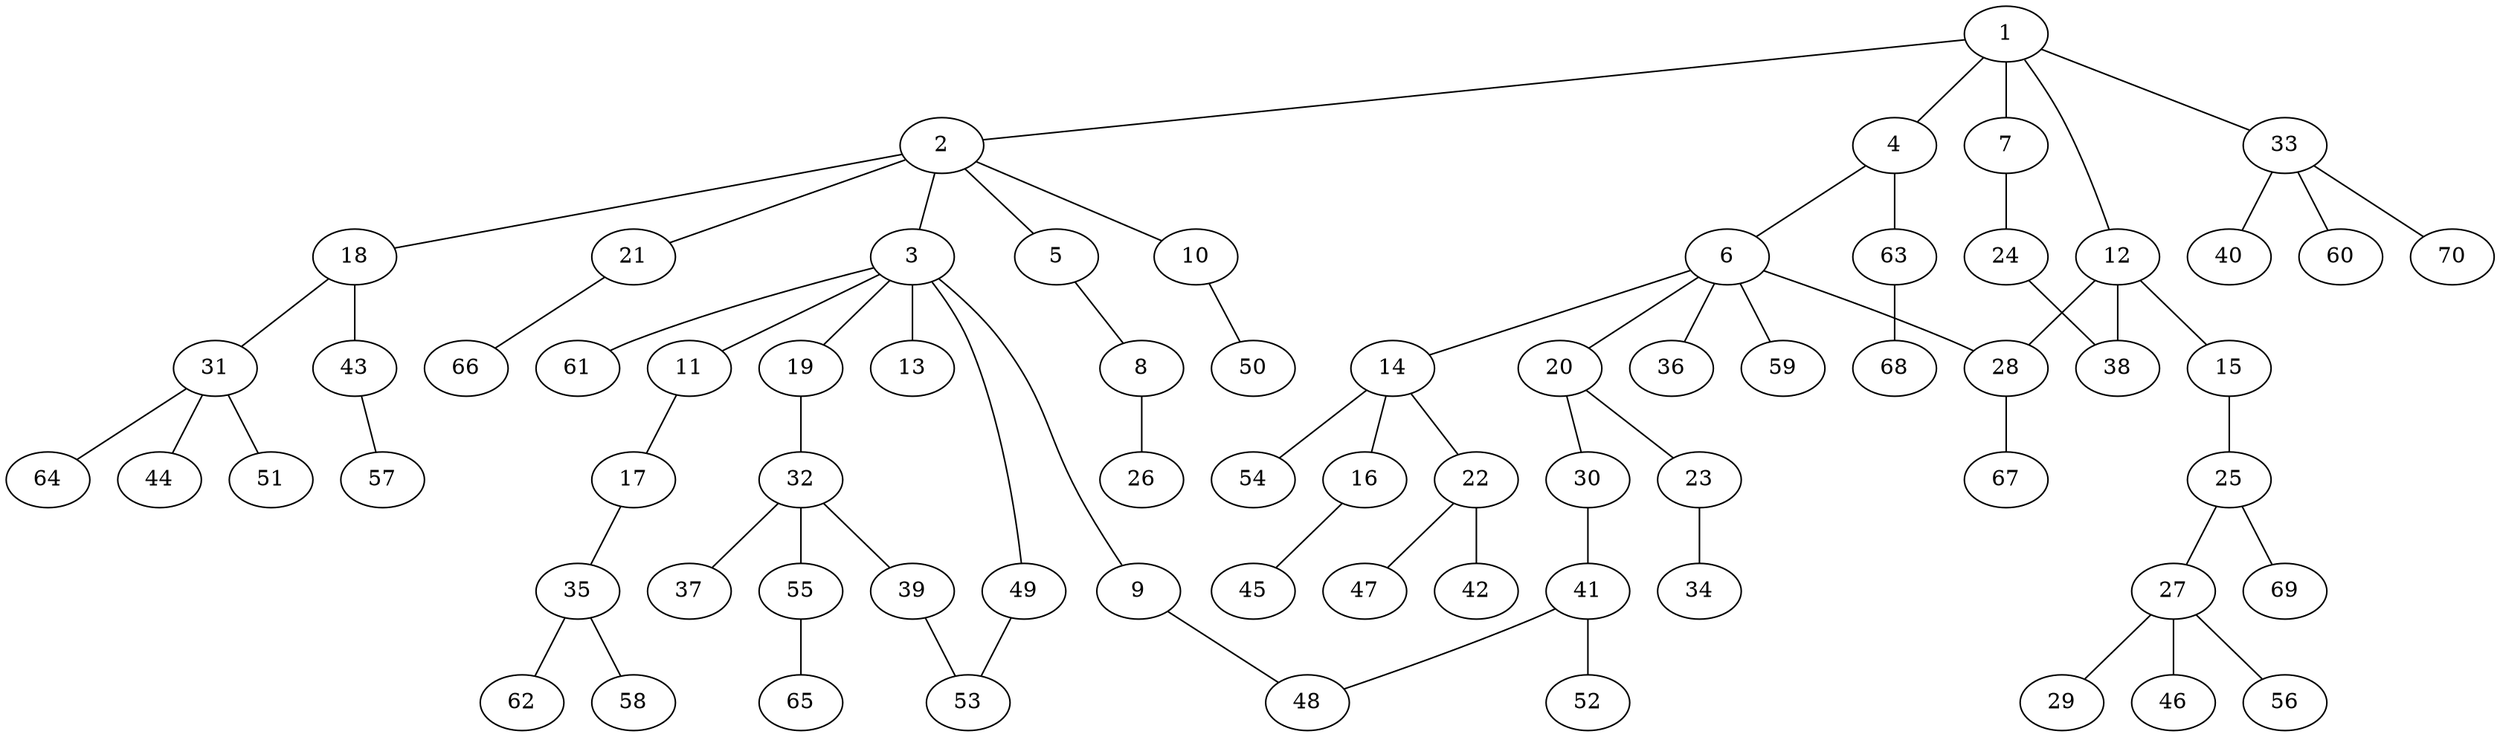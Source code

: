 graph graphname {1--2
1--4
1--7
1--12
1--33
2--3
2--5
2--10
2--18
2--21
3--9
3--11
3--13
3--19
3--49
3--61
4--6
4--63
5--8
6--14
6--20
6--28
6--36
6--59
7--24
8--26
9--48
10--50
11--17
12--15
12--28
12--38
14--16
14--22
14--54
15--25
16--45
17--35
18--31
18--43
19--32
20--23
20--30
21--66
22--42
22--47
23--34
24--38
25--27
25--69
27--29
27--46
27--56
28--67
30--41
31--44
31--51
31--64
32--37
32--39
32--55
33--40
33--60
33--70
35--58
35--62
39--53
41--48
41--52
43--57
49--53
55--65
63--68
}